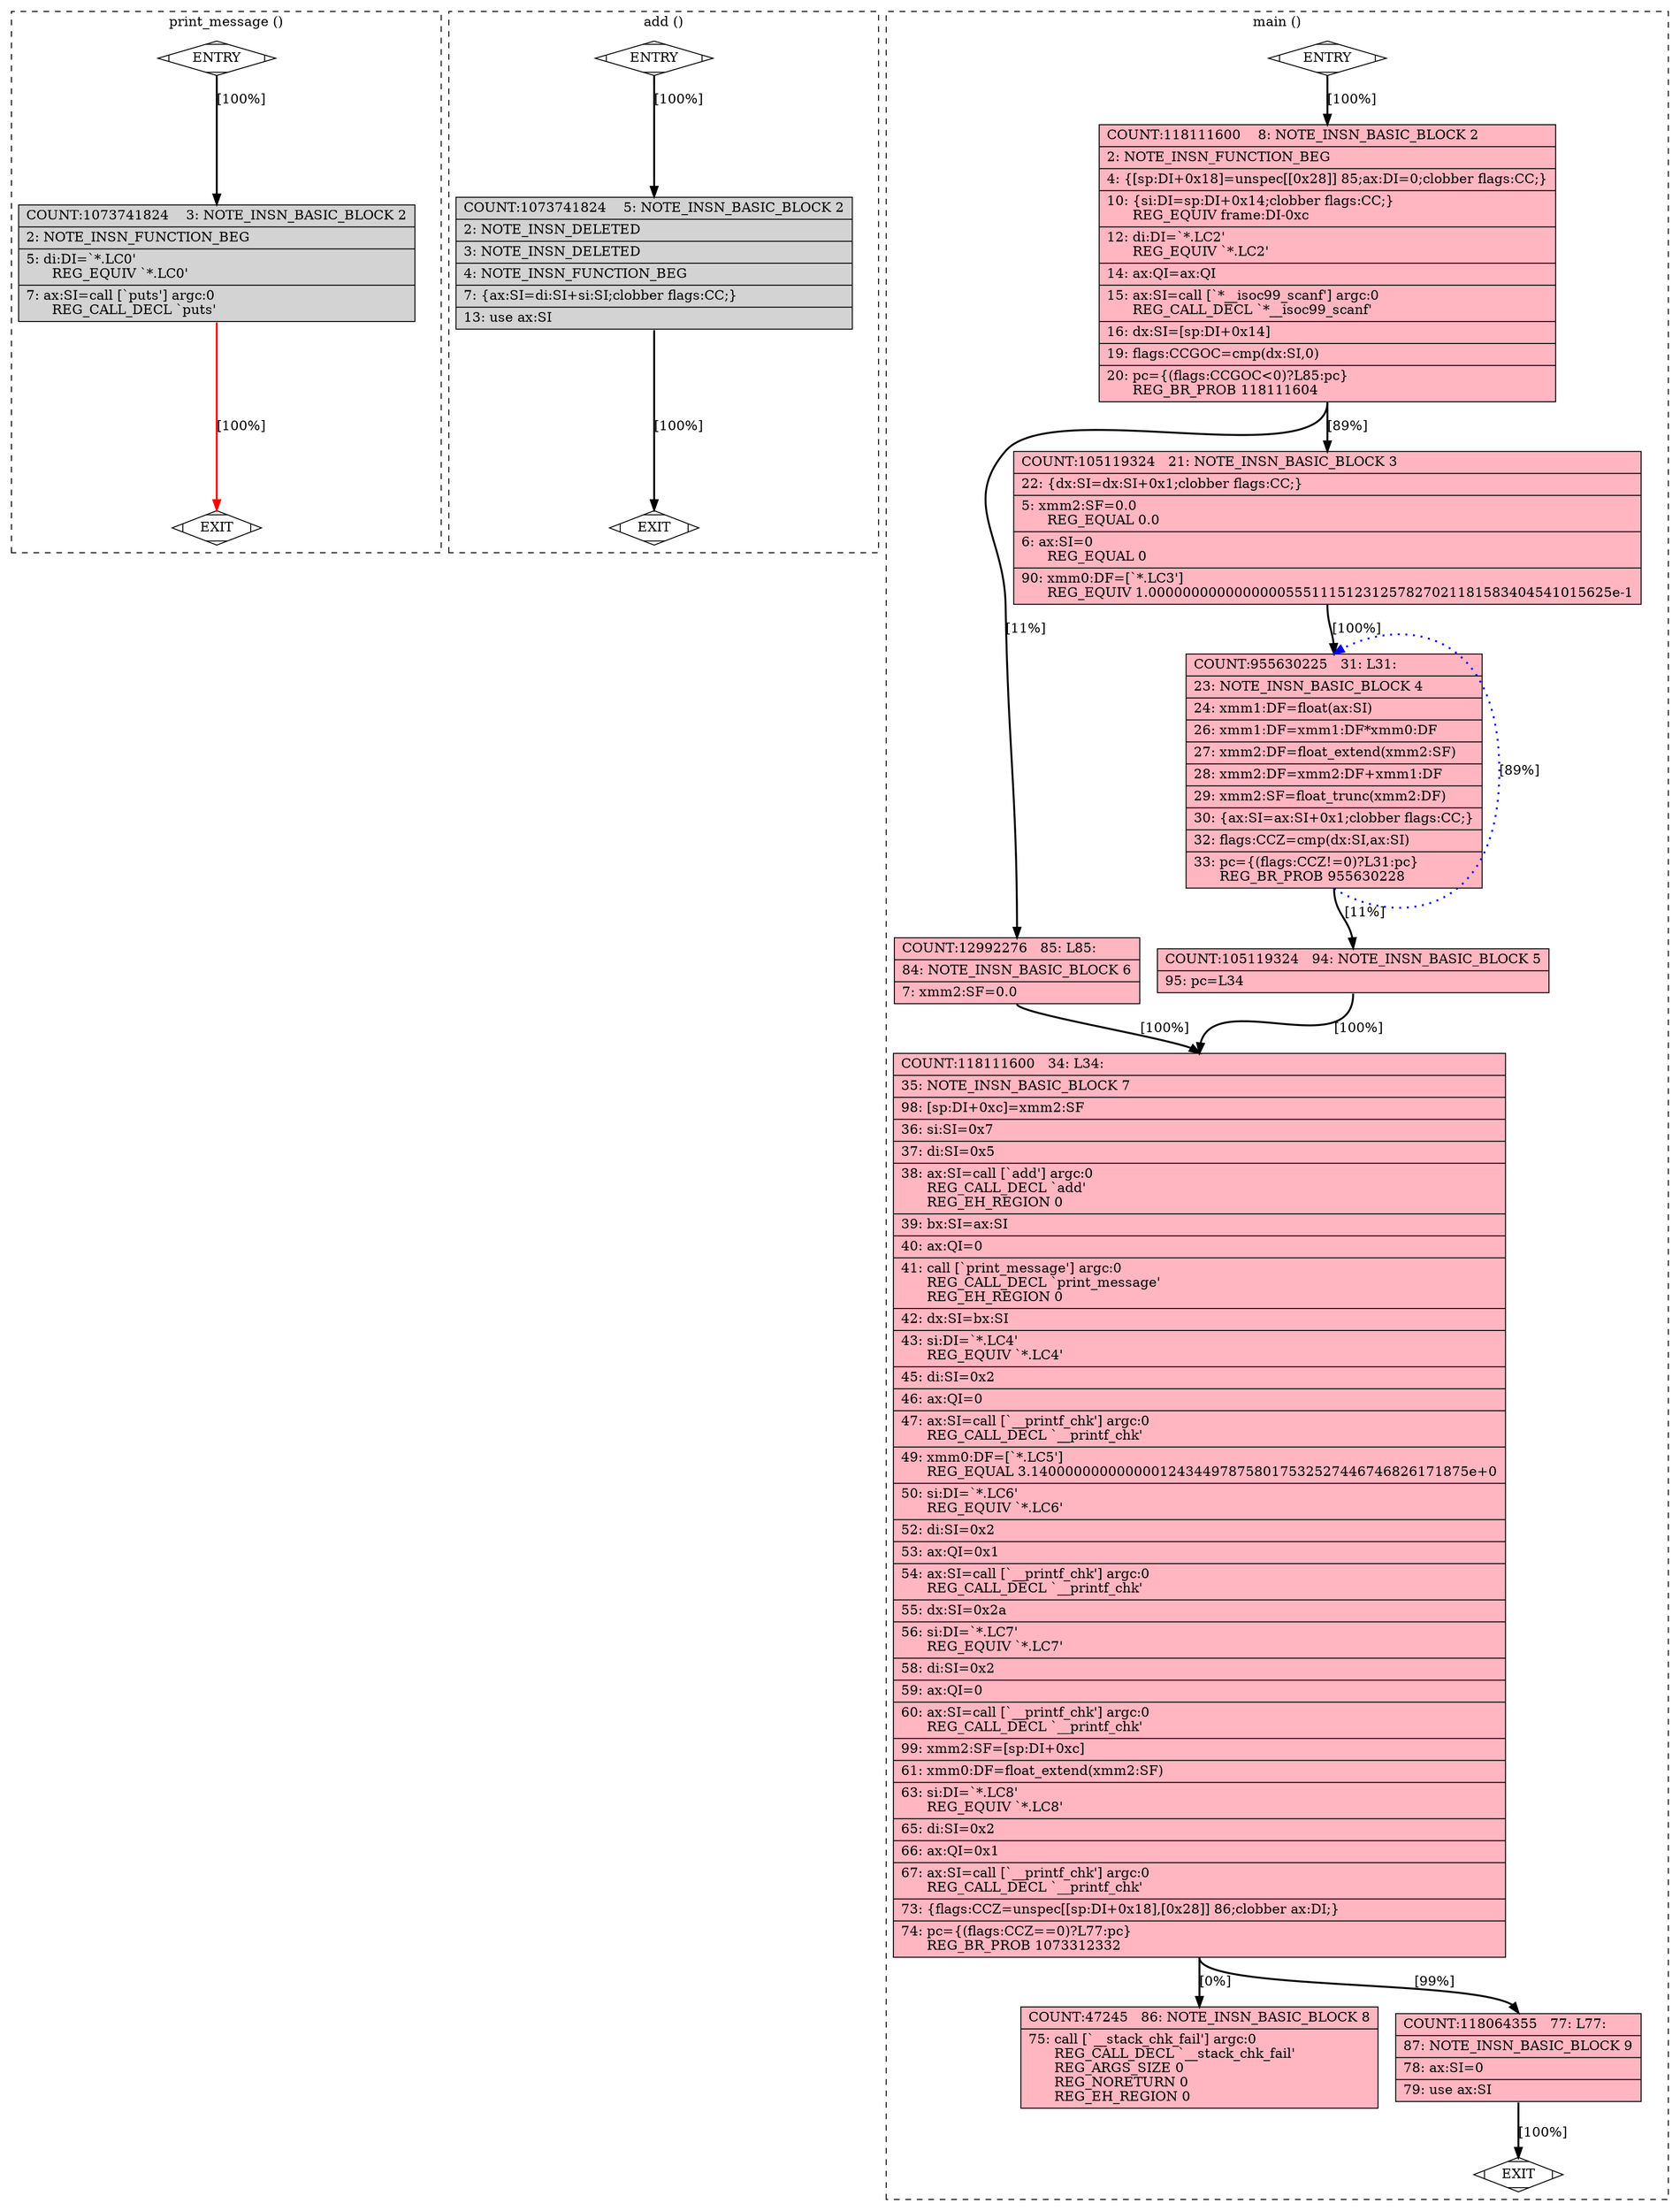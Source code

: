 digraph "test.c.306r.postreload" {
overlap=false;
subgraph "cluster_print_message" {
	style="dashed";
	color="black";
	label="print_message ()";
	fn_24_basic_block_0 [shape=Mdiamond,style=filled,fillcolor=white,label="ENTRY"];

	fn_24_basic_block_2 [shape=record,style=filled,fillcolor=lightgrey,label="{COUNT:1073741824\ \ \ \ 3:\ NOTE_INSN_BASIC_BLOCK\ 2\l\
|\ \ \ \ 2:\ NOTE_INSN_FUNCTION_BEG\l\
|\ \ \ \ 5:\ di:DI=`*.LC0'\l\
\ \ \ \ \ \ REG_EQUIV\ `*.LC0'\l\
|\ \ \ \ 7:\ ax:SI=call\ [`puts']\ argc:0\l\
\ \ \ \ \ \ REG_CALL_DECL\ `puts'\l\
}"];

	fn_24_basic_block_1 [shape=Mdiamond,style=filled,fillcolor=white,label="EXIT"];

	fn_24_basic_block_0:s -> fn_24_basic_block_2:n [style="solid,bold",color=black,weight=100,constraint=true,label="[100%]"];
	fn_24_basic_block_2:s -> fn_24_basic_block_1:n [style="solid,bold",color=red,weight=10,constraint=true,label="[100%]"];
	fn_24_basic_block_0:s -> fn_24_basic_block_1:n [style="invis",constraint=true];
}
subgraph "cluster_add" {
	style="dashed";
	color="black";
	label="add ()";
	fn_25_basic_block_0 [shape=Mdiamond,style=filled,fillcolor=white,label="ENTRY"];

	fn_25_basic_block_2 [shape=record,style=filled,fillcolor=lightgrey,label="{COUNT:1073741824\ \ \ \ 5:\ NOTE_INSN_BASIC_BLOCK\ 2\l\
|\ \ \ \ 2:\ NOTE_INSN_DELETED\l\
|\ \ \ \ 3:\ NOTE_INSN_DELETED\l\
|\ \ \ \ 4:\ NOTE_INSN_FUNCTION_BEG\l\
|\ \ \ \ 7:\ \{ax:SI=di:SI+si:SI;clobber\ flags:CC;\}\l\
|\ \ \ 13:\ use\ ax:SI\l\
}"];

	fn_25_basic_block_1 [shape=Mdiamond,style=filled,fillcolor=white,label="EXIT"];

	fn_25_basic_block_0:s -> fn_25_basic_block_2:n [style="solid,bold",color=black,weight=100,constraint=true,label="[100%]"];
	fn_25_basic_block_2:s -> fn_25_basic_block_1:n [style="solid,bold",color=black,weight=100,constraint=true,label="[100%]"];
	fn_25_basic_block_0:s -> fn_25_basic_block_1:n [style="invis",constraint=true];
}
subgraph "cluster_main" {
	style="dashed";
	color="black";
	label="main ()";
	fn_26_basic_block_0 [shape=Mdiamond,style=filled,fillcolor=white,label="ENTRY"];

	fn_26_basic_block_2 [shape=record,style=filled,fillcolor=lightpink,label="{COUNT:118111600\ \ \ \ 8:\ NOTE_INSN_BASIC_BLOCK\ 2\l\
|\ \ \ \ 2:\ NOTE_INSN_FUNCTION_BEG\l\
|\ \ \ \ 4:\ \{[sp:DI+0x18]=unspec[[0x28]]\ 85;ax:DI=0;clobber\ flags:CC;\}\l\
|\ \ \ 10:\ \{si:DI=sp:DI+0x14;clobber\ flags:CC;\}\l\
\ \ \ \ \ \ REG_EQUIV\ frame:DI-0xc\l\
|\ \ \ 12:\ di:DI=`*.LC2'\l\
\ \ \ \ \ \ REG_EQUIV\ `*.LC2'\l\
|\ \ \ 14:\ ax:QI=ax:QI\l\
|\ \ \ 15:\ ax:SI=call\ [`*__isoc99_scanf']\ argc:0\l\
\ \ \ \ \ \ REG_CALL_DECL\ `*__isoc99_scanf'\l\
|\ \ \ 16:\ dx:SI=[sp:DI+0x14]\l\
|\ \ \ 19:\ flags:CCGOC=cmp(dx:SI,0)\l\
|\ \ \ 20:\ pc=\{(flags:CCGOC\<0)?L85:pc\}\l\
\ \ \ \ \ \ REG_BR_PROB\ 118111604\l\
}"];

	fn_26_basic_block_6 [shape=record,style=filled,fillcolor=lightpink,label="{COUNT:12992276\ \ \ 85:\ L85:\l\
|\ \ \ 84:\ NOTE_INSN_BASIC_BLOCK\ 6\l\
|\ \ \ \ 7:\ xmm2:SF=0.0\l\
}"];

	fn_26_basic_block_3 [shape=record,style=filled,fillcolor=lightpink,label="{COUNT:105119324\ \ \ 21:\ NOTE_INSN_BASIC_BLOCK\ 3\l\
|\ \ \ 22:\ \{dx:SI=dx:SI+0x1;clobber\ flags:CC;\}\l\
|\ \ \ \ 5:\ xmm2:SF=0.0\l\
\ \ \ \ \ \ REG_EQUAL\ 0.0\l\
|\ \ \ \ 6:\ ax:SI=0\l\
\ \ \ \ \ \ REG_EQUAL\ 0\l\
|\ \ \ 90:\ xmm0:DF=[`*.LC3']\l\
\ \ \ \ \ \ REG_EQUIV\ 1.000000000000000055511151231257827021181583404541015625e-1\l\
}"];

	fn_26_basic_block_4 [shape=record,style=filled,fillcolor=lightpink,label="{COUNT:955630225\ \ \ 31:\ L31:\l\
|\ \ \ 23:\ NOTE_INSN_BASIC_BLOCK\ 4\l\
|\ \ \ 24:\ xmm1:DF=float(ax:SI)\l\
|\ \ \ 26:\ xmm1:DF=xmm1:DF*xmm0:DF\l\
|\ \ \ 27:\ xmm2:DF=float_extend(xmm2:SF)\l\
|\ \ \ 28:\ xmm2:DF=xmm2:DF+xmm1:DF\l\
|\ \ \ 29:\ xmm2:SF=float_trunc(xmm2:DF)\l\
|\ \ \ 30:\ \{ax:SI=ax:SI+0x1;clobber\ flags:CC;\}\l\
|\ \ \ 32:\ flags:CCZ=cmp(dx:SI,ax:SI)\l\
|\ \ \ 33:\ pc=\{(flags:CCZ!=0)?L31:pc\}\l\
\ \ \ \ \ \ REG_BR_PROB\ 955630228\l\
}"];

	fn_26_basic_block_5 [shape=record,style=filled,fillcolor=lightpink,label="{COUNT:105119324\ \ \ 94:\ NOTE_INSN_BASIC_BLOCK\ 5\l\
|\ \ \ 95:\ pc=L34\l\
}"];

	fn_26_basic_block_7 [shape=record,style=filled,fillcolor=lightpink,label="{COUNT:118111600\ \ \ 34:\ L34:\l\
|\ \ \ 35:\ NOTE_INSN_BASIC_BLOCK\ 7\l\
|\ \ \ 98:\ [sp:DI+0xc]=xmm2:SF\l\
|\ \ \ 36:\ si:SI=0x7\l\
|\ \ \ 37:\ di:SI=0x5\l\
|\ \ \ 38:\ ax:SI=call\ [`add']\ argc:0\l\
\ \ \ \ \ \ REG_CALL_DECL\ `add'\l\
\ \ \ \ \ \ REG_EH_REGION\ 0\l\
|\ \ \ 39:\ bx:SI=ax:SI\l\
|\ \ \ 40:\ ax:QI=0\l\
|\ \ \ 41:\ call\ [`print_message']\ argc:0\l\
\ \ \ \ \ \ REG_CALL_DECL\ `print_message'\l\
\ \ \ \ \ \ REG_EH_REGION\ 0\l\
|\ \ \ 42:\ dx:SI=bx:SI\l\
|\ \ \ 43:\ si:DI=`*.LC4'\l\
\ \ \ \ \ \ REG_EQUIV\ `*.LC4'\l\
|\ \ \ 45:\ di:SI=0x2\l\
|\ \ \ 46:\ ax:QI=0\l\
|\ \ \ 47:\ ax:SI=call\ [`__printf_chk']\ argc:0\l\
\ \ \ \ \ \ REG_CALL_DECL\ `__printf_chk'\l\
|\ \ \ 49:\ xmm0:DF=[`*.LC5']\l\
\ \ \ \ \ \ REG_EQUAL\ 3.140000000000000124344978758017532527446746826171875e+0\l\
|\ \ \ 50:\ si:DI=`*.LC6'\l\
\ \ \ \ \ \ REG_EQUIV\ `*.LC6'\l\
|\ \ \ 52:\ di:SI=0x2\l\
|\ \ \ 53:\ ax:QI=0x1\l\
|\ \ \ 54:\ ax:SI=call\ [`__printf_chk']\ argc:0\l\
\ \ \ \ \ \ REG_CALL_DECL\ `__printf_chk'\l\
|\ \ \ 55:\ dx:SI=0x2a\l\
|\ \ \ 56:\ si:DI=`*.LC7'\l\
\ \ \ \ \ \ REG_EQUIV\ `*.LC7'\l\
|\ \ \ 58:\ di:SI=0x2\l\
|\ \ \ 59:\ ax:QI=0\l\
|\ \ \ 60:\ ax:SI=call\ [`__printf_chk']\ argc:0\l\
\ \ \ \ \ \ REG_CALL_DECL\ `__printf_chk'\l\
|\ \ \ 99:\ xmm2:SF=[sp:DI+0xc]\l\
|\ \ \ 61:\ xmm0:DF=float_extend(xmm2:SF)\l\
|\ \ \ 63:\ si:DI=`*.LC8'\l\
\ \ \ \ \ \ REG_EQUIV\ `*.LC8'\l\
|\ \ \ 65:\ di:SI=0x2\l\
|\ \ \ 66:\ ax:QI=0x1\l\
|\ \ \ 67:\ ax:SI=call\ [`__printf_chk']\ argc:0\l\
\ \ \ \ \ \ REG_CALL_DECL\ `__printf_chk'\l\
|\ \ \ 73:\ \{flags:CCZ=unspec[[sp:DI+0x18],[0x28]]\ 86;clobber\ ax:DI;\}\l\
|\ \ \ 74:\ pc=\{(flags:CCZ==0)?L77:pc\}\l\
\ \ \ \ \ \ REG_BR_PROB\ 1073312332\l\
}"];

	fn_26_basic_block_8 [shape=record,style=filled,fillcolor=lightpink,label="{COUNT:47245\ \ \ 86:\ NOTE_INSN_BASIC_BLOCK\ 8\l\
|\ \ \ 75:\ call\ [`__stack_chk_fail']\ argc:0\l\
\ \ \ \ \ \ REG_CALL_DECL\ `__stack_chk_fail'\l\
\ \ \ \ \ \ REG_ARGS_SIZE\ 0\l\
\ \ \ \ \ \ REG_NORETURN\ 0\l\
\ \ \ \ \ \ REG_EH_REGION\ 0\l\
}"];

	fn_26_basic_block_9 [shape=record,style=filled,fillcolor=lightpink,label="{COUNT:118064355\ \ \ 77:\ L77:\l\
|\ \ \ 87:\ NOTE_INSN_BASIC_BLOCK\ 9\l\
|\ \ \ 78:\ ax:SI=0\l\
|\ \ \ 79:\ use\ ax:SI\l\
}"];

	fn_26_basic_block_1 [shape=Mdiamond,style=filled,fillcolor=white,label="EXIT"];

	fn_26_basic_block_0:s -> fn_26_basic_block_2:n [style="solid,bold",color=black,weight=100,constraint=true,label="[100%]"];
	fn_26_basic_block_2:s -> fn_26_basic_block_3:n [style="solid,bold",color=black,weight=100,constraint=true,label="[89%]"];
	fn_26_basic_block_2:s -> fn_26_basic_block_6:n [style="solid,bold",color=black,weight=10,constraint=true,label="[11%]"];
	fn_26_basic_block_3:s -> fn_26_basic_block_4:n [style="solid,bold",color=black,weight=100,constraint=true,label="[100%]"];
	fn_26_basic_block_4:s -> fn_26_basic_block_4:n [style="dotted,bold",color=blue,weight=10,constraint=false,label="[89%]"];
	fn_26_basic_block_4:s -> fn_26_basic_block_5:n [style="solid,bold",color=black,weight=100,constraint=true,label="[11%]"];
	fn_26_basic_block_5:s -> fn_26_basic_block_7:n [style="solid,bold",color=black,weight=10,constraint=true,label="[100%]"];
	fn_26_basic_block_6:s -> fn_26_basic_block_7:n [style="solid,bold",color=black,weight=100,constraint=true,label="[100%]"];
	fn_26_basic_block_7:s -> fn_26_basic_block_9:n [style="solid,bold",color=black,weight=10,constraint=true,label="[99%]"];
	fn_26_basic_block_7:s -> fn_26_basic_block_8:n [style="solid,bold",color=black,weight=100,constraint=true,label="[0%]"];
	fn_26_basic_block_9:s -> fn_26_basic_block_1:n [style="solid,bold",color=black,weight=100,constraint=true,label="[100%]"];
	fn_26_basic_block_0:s -> fn_26_basic_block_1:n [style="invis",constraint=true];
}
}
